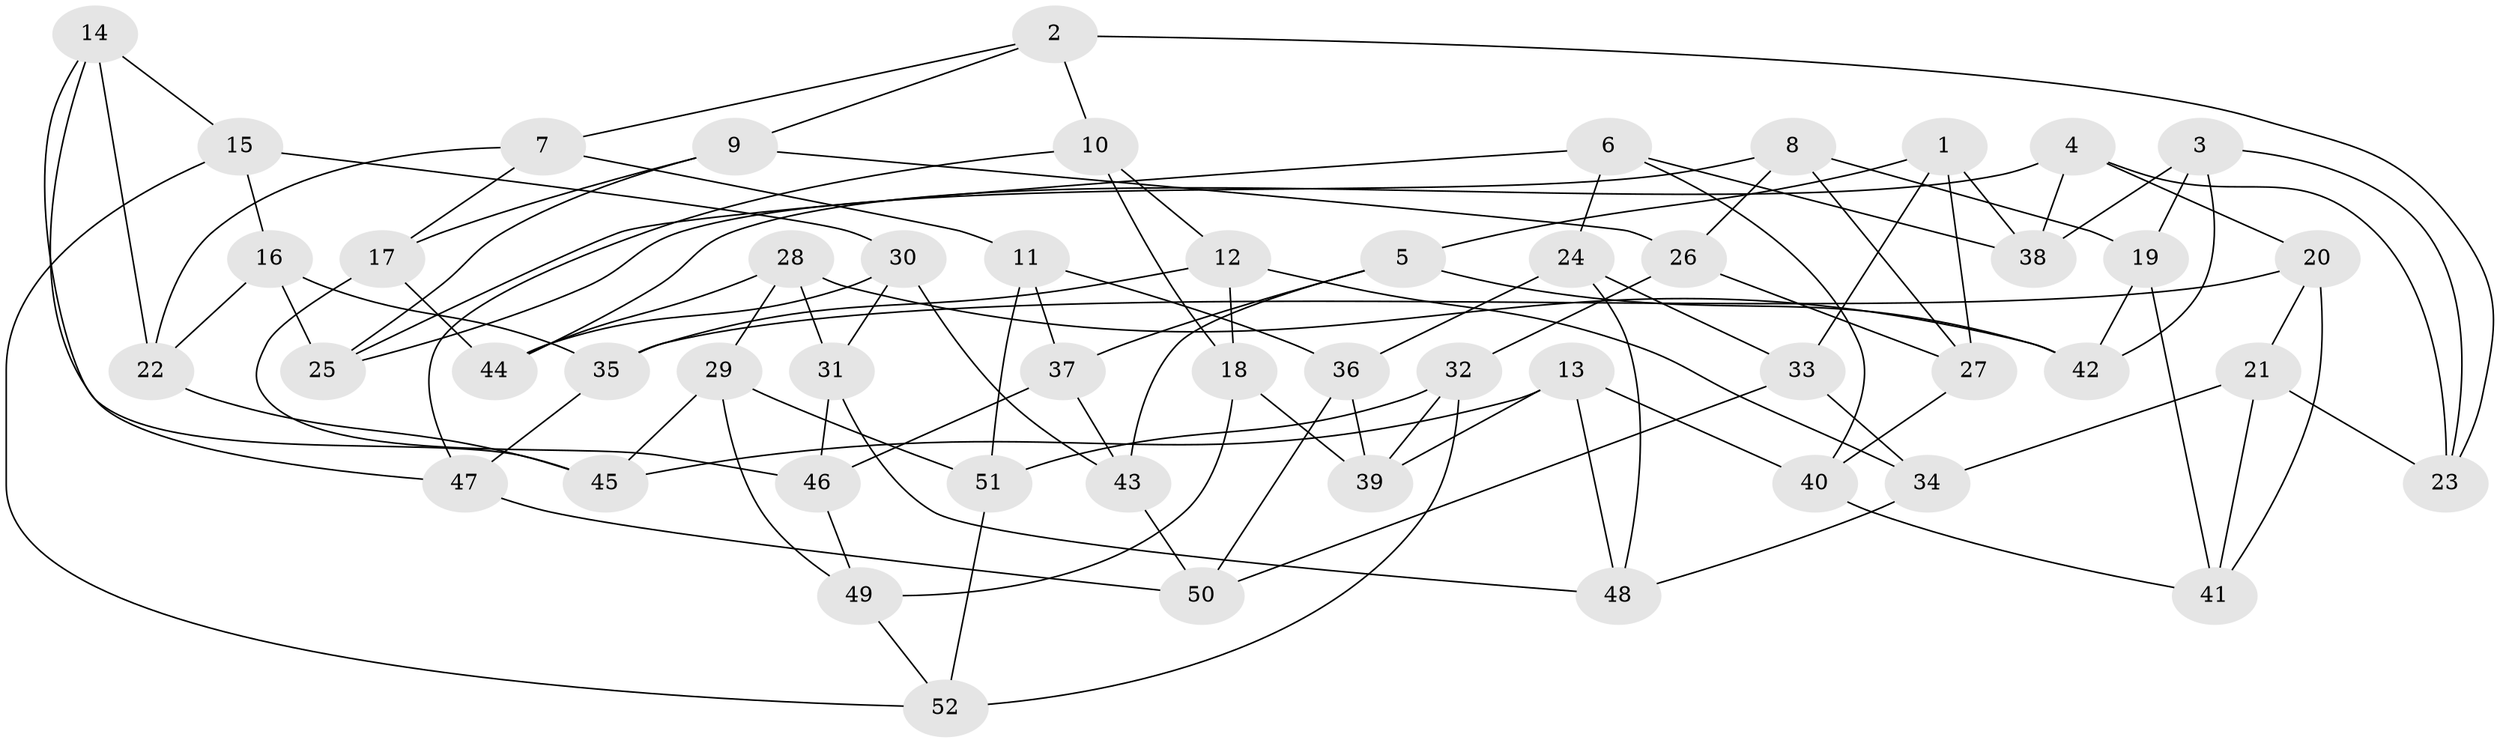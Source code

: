 // coarse degree distribution, {6: 0.23076923076923078, 4: 0.23076923076923078, 3: 0.11538461538461539, 5: 0.38461538461538464, 7: 0.038461538461538464}
// Generated by graph-tools (version 1.1) at 2025/38/03/04/25 23:38:09]
// undirected, 52 vertices, 104 edges
graph export_dot {
  node [color=gray90,style=filled];
  1;
  2;
  3;
  4;
  5;
  6;
  7;
  8;
  9;
  10;
  11;
  12;
  13;
  14;
  15;
  16;
  17;
  18;
  19;
  20;
  21;
  22;
  23;
  24;
  25;
  26;
  27;
  28;
  29;
  30;
  31;
  32;
  33;
  34;
  35;
  36;
  37;
  38;
  39;
  40;
  41;
  42;
  43;
  44;
  45;
  46;
  47;
  48;
  49;
  50;
  51;
  52;
  1 -- 27;
  1 -- 5;
  1 -- 33;
  1 -- 38;
  2 -- 9;
  2 -- 7;
  2 -- 10;
  2 -- 23;
  3 -- 42;
  3 -- 23;
  3 -- 19;
  3 -- 38;
  4 -- 23;
  4 -- 44;
  4 -- 20;
  4 -- 38;
  5 -- 43;
  5 -- 37;
  5 -- 42;
  6 -- 38;
  6 -- 40;
  6 -- 25;
  6 -- 24;
  7 -- 22;
  7 -- 11;
  7 -- 17;
  8 -- 27;
  8 -- 25;
  8 -- 26;
  8 -- 19;
  9 -- 17;
  9 -- 26;
  9 -- 25;
  10 -- 12;
  10 -- 18;
  10 -- 47;
  11 -- 37;
  11 -- 51;
  11 -- 36;
  12 -- 18;
  12 -- 35;
  12 -- 34;
  13 -- 40;
  13 -- 45;
  13 -- 48;
  13 -- 39;
  14 -- 15;
  14 -- 22;
  14 -- 45;
  14 -- 47;
  15 -- 30;
  15 -- 52;
  15 -- 16;
  16 -- 25;
  16 -- 22;
  16 -- 35;
  17 -- 46;
  17 -- 44;
  18 -- 39;
  18 -- 49;
  19 -- 41;
  19 -- 42;
  20 -- 35;
  20 -- 21;
  20 -- 41;
  21 -- 41;
  21 -- 34;
  21 -- 23;
  22 -- 45;
  24 -- 48;
  24 -- 33;
  24 -- 36;
  26 -- 32;
  26 -- 27;
  27 -- 40;
  28 -- 29;
  28 -- 42;
  28 -- 44;
  28 -- 31;
  29 -- 51;
  29 -- 45;
  29 -- 49;
  30 -- 43;
  30 -- 44;
  30 -- 31;
  31 -- 46;
  31 -- 48;
  32 -- 52;
  32 -- 51;
  32 -- 39;
  33 -- 34;
  33 -- 50;
  34 -- 48;
  35 -- 47;
  36 -- 39;
  36 -- 50;
  37 -- 43;
  37 -- 46;
  40 -- 41;
  43 -- 50;
  46 -- 49;
  47 -- 50;
  49 -- 52;
  51 -- 52;
}
